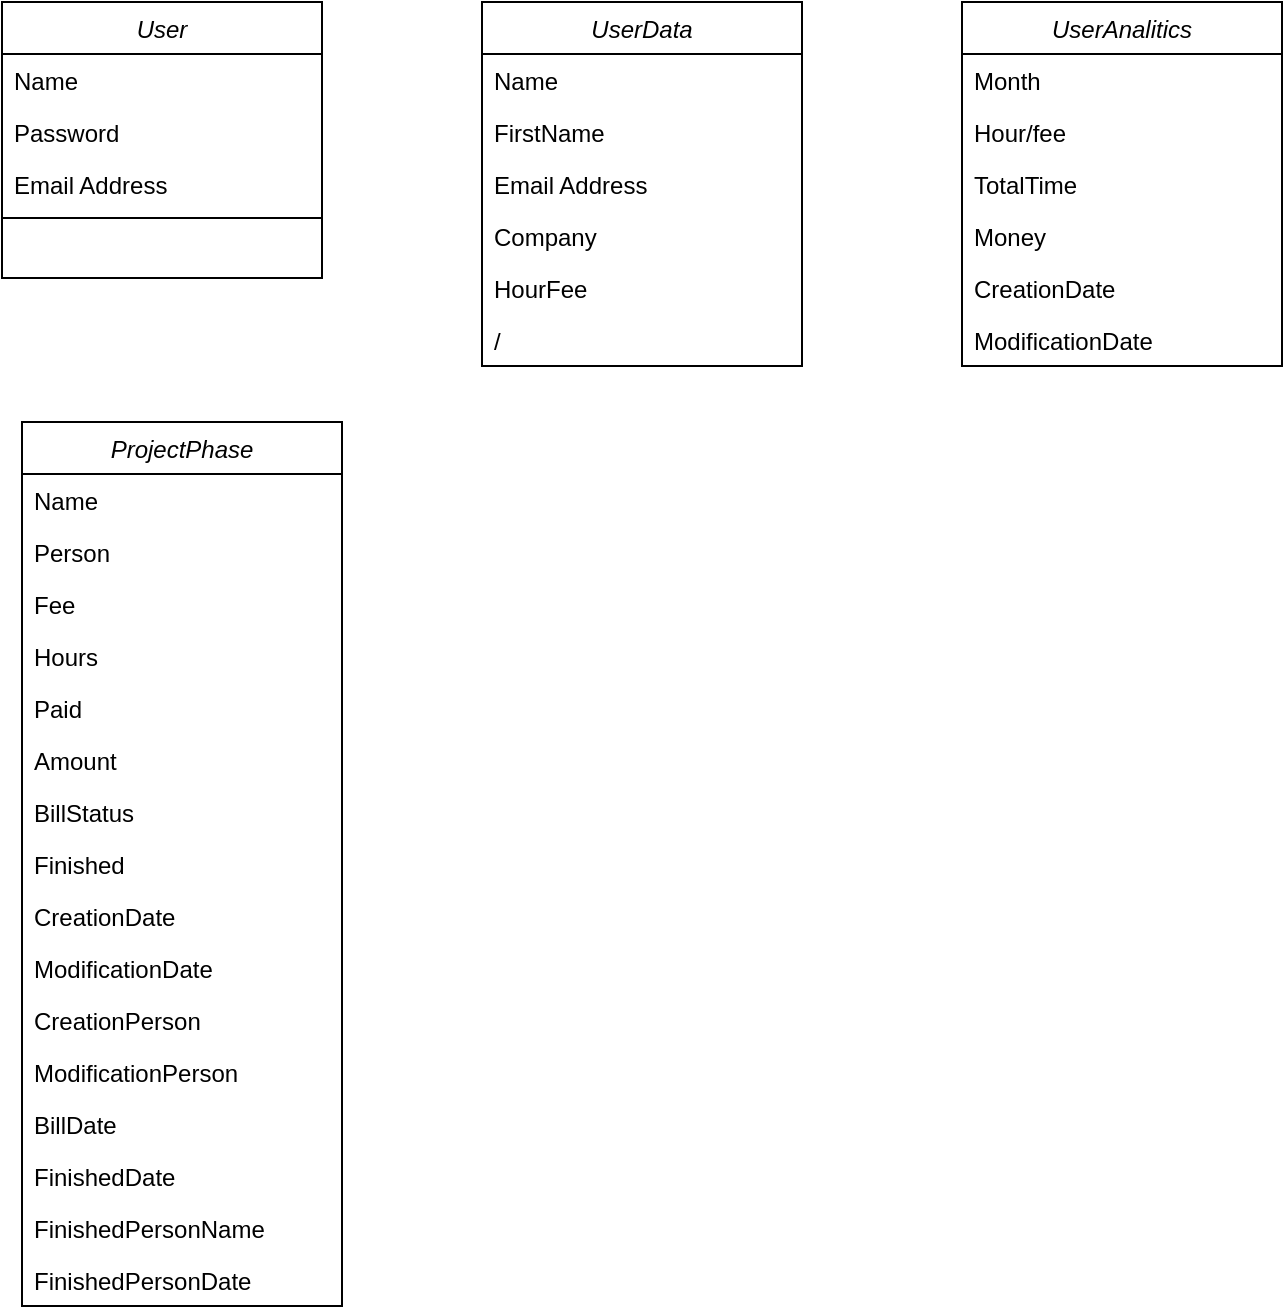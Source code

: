 <mxfile version="16.2.4" type="github">
  <diagram id="C5RBs43oDa-KdzZeNtuy" name="Page-1">
    <mxGraphModel dx="2062" dy="766" grid="1" gridSize="10" guides="1" tooltips="1" connect="1" arrows="1" fold="1" page="1" pageScale="1" pageWidth="827" pageHeight="1169" math="0" shadow="0">
      <root>
        <mxCell id="WIyWlLk6GJQsqaUBKTNV-0" />
        <mxCell id="WIyWlLk6GJQsqaUBKTNV-1" parent="WIyWlLk6GJQsqaUBKTNV-0" />
        <mxCell id="zkfFHV4jXpPFQw0GAbJ--0" value="User" style="swimlane;fontStyle=2;align=center;verticalAlign=top;childLayout=stackLayout;horizontal=1;startSize=26;horizontalStack=0;resizeParent=1;resizeLast=0;collapsible=1;marginBottom=0;rounded=0;shadow=0;strokeWidth=1;" parent="WIyWlLk6GJQsqaUBKTNV-1" vertex="1">
          <mxGeometry x="60" y="40" width="160" height="138" as="geometry">
            <mxRectangle x="230" y="140" width="160" height="26" as="alternateBounds" />
          </mxGeometry>
        </mxCell>
        <mxCell id="zkfFHV4jXpPFQw0GAbJ--1" value="Name" style="text;align=left;verticalAlign=top;spacingLeft=4;spacingRight=4;overflow=hidden;rotatable=0;points=[[0,0.5],[1,0.5]];portConstraint=eastwest;" parent="zkfFHV4jXpPFQw0GAbJ--0" vertex="1">
          <mxGeometry y="26" width="160" height="26" as="geometry" />
        </mxCell>
        <mxCell id="zkfFHV4jXpPFQw0GAbJ--2" value="Password" style="text;align=left;verticalAlign=top;spacingLeft=4;spacingRight=4;overflow=hidden;rotatable=0;points=[[0,0.5],[1,0.5]];portConstraint=eastwest;rounded=0;shadow=0;html=0;" parent="zkfFHV4jXpPFQw0GAbJ--0" vertex="1">
          <mxGeometry y="52" width="160" height="26" as="geometry" />
        </mxCell>
        <mxCell id="zkfFHV4jXpPFQw0GAbJ--3" value="Email Address" style="text;align=left;verticalAlign=top;spacingLeft=4;spacingRight=4;overflow=hidden;rotatable=0;points=[[0,0.5],[1,0.5]];portConstraint=eastwest;rounded=0;shadow=0;html=0;" parent="zkfFHV4jXpPFQw0GAbJ--0" vertex="1">
          <mxGeometry y="78" width="160" height="26" as="geometry" />
        </mxCell>
        <mxCell id="zkfFHV4jXpPFQw0GAbJ--4" value="" style="line;html=1;strokeWidth=1;align=left;verticalAlign=middle;spacingTop=-1;spacingLeft=3;spacingRight=3;rotatable=0;labelPosition=right;points=[];portConstraint=eastwest;" parent="zkfFHV4jXpPFQw0GAbJ--0" vertex="1">
          <mxGeometry y="104" width="160" height="8" as="geometry" />
        </mxCell>
        <mxCell id="6mXUQ5loTrbP20iOsthD-0" value="UserData" style="swimlane;fontStyle=2;align=center;verticalAlign=top;childLayout=stackLayout;horizontal=1;startSize=26;horizontalStack=0;resizeParent=1;resizeLast=0;collapsible=1;marginBottom=0;rounded=0;shadow=0;strokeWidth=1;" vertex="1" parent="WIyWlLk6GJQsqaUBKTNV-1">
          <mxGeometry x="300" y="40" width="160" height="182" as="geometry">
            <mxRectangle x="230" y="140" width="160" height="26" as="alternateBounds" />
          </mxGeometry>
        </mxCell>
        <mxCell id="6mXUQ5loTrbP20iOsthD-1" value="Name" style="text;align=left;verticalAlign=top;spacingLeft=4;spacingRight=4;overflow=hidden;rotatable=0;points=[[0,0.5],[1,0.5]];portConstraint=eastwest;" vertex="1" parent="6mXUQ5loTrbP20iOsthD-0">
          <mxGeometry y="26" width="160" height="26" as="geometry" />
        </mxCell>
        <mxCell id="6mXUQ5loTrbP20iOsthD-3" value="FirstName" style="text;align=left;verticalAlign=top;spacingLeft=4;spacingRight=4;overflow=hidden;rotatable=0;points=[[0,0.5],[1,0.5]];portConstraint=eastwest;rounded=0;shadow=0;html=0;" vertex="1" parent="6mXUQ5loTrbP20iOsthD-0">
          <mxGeometry y="52" width="160" height="26" as="geometry" />
        </mxCell>
        <mxCell id="6mXUQ5loTrbP20iOsthD-10" value="Email Address" style="text;align=left;verticalAlign=top;spacingLeft=4;spacingRight=4;overflow=hidden;rotatable=0;points=[[0,0.5],[1,0.5]];portConstraint=eastwest;rounded=0;shadow=0;html=0;" vertex="1" parent="6mXUQ5loTrbP20iOsthD-0">
          <mxGeometry y="78" width="160" height="26" as="geometry" />
        </mxCell>
        <mxCell id="6mXUQ5loTrbP20iOsthD-11" value="Company" style="text;align=left;verticalAlign=top;spacingLeft=4;spacingRight=4;overflow=hidden;rotatable=0;points=[[0,0.5],[1,0.5]];portConstraint=eastwest;rounded=0;shadow=0;html=0;" vertex="1" parent="6mXUQ5loTrbP20iOsthD-0">
          <mxGeometry y="104" width="160" height="26" as="geometry" />
        </mxCell>
        <mxCell id="6mXUQ5loTrbP20iOsthD-12" value="HourFee" style="text;align=left;verticalAlign=top;spacingLeft=4;spacingRight=4;overflow=hidden;rotatable=0;points=[[0,0.5],[1,0.5]];portConstraint=eastwest;rounded=0;shadow=0;html=0;" vertex="1" parent="6mXUQ5loTrbP20iOsthD-0">
          <mxGeometry y="130" width="160" height="26" as="geometry" />
        </mxCell>
        <mxCell id="6mXUQ5loTrbP20iOsthD-13" value="/" style="text;align=left;verticalAlign=top;spacingLeft=4;spacingRight=4;overflow=hidden;rotatable=0;points=[[0,0.5],[1,0.5]];portConstraint=eastwest;rounded=0;shadow=0;html=0;" vertex="1" parent="6mXUQ5loTrbP20iOsthD-0">
          <mxGeometry y="156" width="160" height="26" as="geometry" />
        </mxCell>
        <mxCell id="6mXUQ5loTrbP20iOsthD-14" value="UserAnalitics" style="swimlane;fontStyle=2;align=center;verticalAlign=top;childLayout=stackLayout;horizontal=1;startSize=26;horizontalStack=0;resizeParent=1;resizeLast=0;collapsible=1;marginBottom=0;rounded=0;shadow=0;strokeWidth=1;" vertex="1" parent="WIyWlLk6GJQsqaUBKTNV-1">
          <mxGeometry x="540" y="40" width="160" height="182" as="geometry">
            <mxRectangle x="230" y="140" width="160" height="26" as="alternateBounds" />
          </mxGeometry>
        </mxCell>
        <mxCell id="6mXUQ5loTrbP20iOsthD-15" value="Month" style="text;align=left;verticalAlign=top;spacingLeft=4;spacingRight=4;overflow=hidden;rotatable=0;points=[[0,0.5],[1,0.5]];portConstraint=eastwest;" vertex="1" parent="6mXUQ5loTrbP20iOsthD-14">
          <mxGeometry y="26" width="160" height="26" as="geometry" />
        </mxCell>
        <mxCell id="6mXUQ5loTrbP20iOsthD-16" value="Hour/fee" style="text;align=left;verticalAlign=top;spacingLeft=4;spacingRight=4;overflow=hidden;rotatable=0;points=[[0,0.5],[1,0.5]];portConstraint=eastwest;rounded=0;shadow=0;html=0;" vertex="1" parent="6mXUQ5loTrbP20iOsthD-14">
          <mxGeometry y="52" width="160" height="26" as="geometry" />
        </mxCell>
        <mxCell id="6mXUQ5loTrbP20iOsthD-17" value="TotalTime" style="text;align=left;verticalAlign=top;spacingLeft=4;spacingRight=4;overflow=hidden;rotatable=0;points=[[0,0.5],[1,0.5]];portConstraint=eastwest;rounded=0;shadow=0;html=0;" vertex="1" parent="6mXUQ5loTrbP20iOsthD-14">
          <mxGeometry y="78" width="160" height="26" as="geometry" />
        </mxCell>
        <mxCell id="6mXUQ5loTrbP20iOsthD-18" value="Money" style="text;align=left;verticalAlign=top;spacingLeft=4;spacingRight=4;overflow=hidden;rotatable=0;points=[[0,0.5],[1,0.5]];portConstraint=eastwest;rounded=0;shadow=0;html=0;" vertex="1" parent="6mXUQ5loTrbP20iOsthD-14">
          <mxGeometry y="104" width="160" height="26" as="geometry" />
        </mxCell>
        <mxCell id="6mXUQ5loTrbP20iOsthD-19" value="CreationDate" style="text;align=left;verticalAlign=top;spacingLeft=4;spacingRight=4;overflow=hidden;rotatable=0;points=[[0,0.5],[1,0.5]];portConstraint=eastwest;rounded=0;shadow=0;html=0;" vertex="1" parent="6mXUQ5loTrbP20iOsthD-14">
          <mxGeometry y="130" width="160" height="26" as="geometry" />
        </mxCell>
        <mxCell id="6mXUQ5loTrbP20iOsthD-20" value="ModificationDate" style="text;align=left;verticalAlign=top;spacingLeft=4;spacingRight=4;overflow=hidden;rotatable=0;points=[[0,0.5],[1,0.5]];portConstraint=eastwest;rounded=0;shadow=0;html=0;" vertex="1" parent="6mXUQ5loTrbP20iOsthD-14">
          <mxGeometry y="156" width="160" height="26" as="geometry" />
        </mxCell>
        <mxCell id="6mXUQ5loTrbP20iOsthD-84" value="ProjectPhase" style="swimlane;fontStyle=2;align=center;verticalAlign=top;childLayout=stackLayout;horizontal=1;startSize=26;horizontalStack=0;resizeParent=1;resizeLast=0;collapsible=1;marginBottom=0;rounded=0;shadow=0;strokeWidth=1;" vertex="1" parent="WIyWlLk6GJQsqaUBKTNV-1">
          <mxGeometry x="70" y="250" width="160" height="442" as="geometry">
            <mxRectangle x="230" y="140" width="160" height="26" as="alternateBounds" />
          </mxGeometry>
        </mxCell>
        <mxCell id="6mXUQ5loTrbP20iOsthD-85" value="Name" style="text;align=left;verticalAlign=top;spacingLeft=4;spacingRight=4;overflow=hidden;rotatable=0;points=[[0,0.5],[1,0.5]];portConstraint=eastwest;" vertex="1" parent="6mXUQ5loTrbP20iOsthD-84">
          <mxGeometry y="26" width="160" height="26" as="geometry" />
        </mxCell>
        <mxCell id="6mXUQ5loTrbP20iOsthD-86" value="Person" style="text;align=left;verticalAlign=top;spacingLeft=4;spacingRight=4;overflow=hidden;rotatable=0;points=[[0,0.5],[1,0.5]];portConstraint=eastwest;rounded=0;shadow=0;html=0;" vertex="1" parent="6mXUQ5loTrbP20iOsthD-84">
          <mxGeometry y="52" width="160" height="26" as="geometry" />
        </mxCell>
        <mxCell id="6mXUQ5loTrbP20iOsthD-87" value="Fee" style="text;align=left;verticalAlign=top;spacingLeft=4;spacingRight=4;overflow=hidden;rotatable=0;points=[[0,0.5],[1,0.5]];portConstraint=eastwest;rounded=0;shadow=0;html=0;" vertex="1" parent="6mXUQ5loTrbP20iOsthD-84">
          <mxGeometry y="78" width="160" height="26" as="geometry" />
        </mxCell>
        <mxCell id="6mXUQ5loTrbP20iOsthD-88" value="Hours" style="text;align=left;verticalAlign=top;spacingLeft=4;spacingRight=4;overflow=hidden;rotatable=0;points=[[0,0.5],[1,0.5]];portConstraint=eastwest;rounded=0;shadow=0;html=0;" vertex="1" parent="6mXUQ5loTrbP20iOsthD-84">
          <mxGeometry y="104" width="160" height="26" as="geometry" />
        </mxCell>
        <mxCell id="6mXUQ5loTrbP20iOsthD-89" value="Paid" style="text;align=left;verticalAlign=top;spacingLeft=4;spacingRight=4;overflow=hidden;rotatable=0;points=[[0,0.5],[1,0.5]];portConstraint=eastwest;rounded=0;shadow=0;html=0;" vertex="1" parent="6mXUQ5loTrbP20iOsthD-84">
          <mxGeometry y="130" width="160" height="26" as="geometry" />
        </mxCell>
        <mxCell id="6mXUQ5loTrbP20iOsthD-90" value="Amount" style="text;align=left;verticalAlign=top;spacingLeft=4;spacingRight=4;overflow=hidden;rotatable=0;points=[[0,0.5],[1,0.5]];portConstraint=eastwest;rounded=0;shadow=0;html=0;" vertex="1" parent="6mXUQ5loTrbP20iOsthD-84">
          <mxGeometry y="156" width="160" height="26" as="geometry" />
        </mxCell>
        <mxCell id="6mXUQ5loTrbP20iOsthD-91" value="BillStatus" style="text;align=left;verticalAlign=top;spacingLeft=4;spacingRight=4;overflow=hidden;rotatable=0;points=[[0,0.5],[1,0.5]];portConstraint=eastwest;rounded=0;shadow=0;html=0;" vertex="1" parent="6mXUQ5loTrbP20iOsthD-84">
          <mxGeometry y="182" width="160" height="26" as="geometry" />
        </mxCell>
        <mxCell id="6mXUQ5loTrbP20iOsthD-92" value="Finished" style="text;align=left;verticalAlign=top;spacingLeft=4;spacingRight=4;overflow=hidden;rotatable=0;points=[[0,0.5],[1,0.5]];portConstraint=eastwest;rounded=0;shadow=0;html=0;" vertex="1" parent="6mXUQ5loTrbP20iOsthD-84">
          <mxGeometry y="208" width="160" height="26" as="geometry" />
        </mxCell>
        <mxCell id="6mXUQ5loTrbP20iOsthD-93" value="CreationDate" style="text;align=left;verticalAlign=top;spacingLeft=4;spacingRight=4;overflow=hidden;rotatable=0;points=[[0,0.5],[1,0.5]];portConstraint=eastwest;rounded=0;shadow=0;html=0;" vertex="1" parent="6mXUQ5loTrbP20iOsthD-84">
          <mxGeometry y="234" width="160" height="26" as="geometry" />
        </mxCell>
        <mxCell id="6mXUQ5loTrbP20iOsthD-94" value="ModificationDate" style="text;align=left;verticalAlign=top;spacingLeft=4;spacingRight=4;overflow=hidden;rotatable=0;points=[[0,0.5],[1,0.5]];portConstraint=eastwest;rounded=0;shadow=0;html=0;" vertex="1" parent="6mXUQ5loTrbP20iOsthD-84">
          <mxGeometry y="260" width="160" height="26" as="geometry" />
        </mxCell>
        <mxCell id="6mXUQ5loTrbP20iOsthD-95" value="CreationPerson" style="text;align=left;verticalAlign=top;spacingLeft=4;spacingRight=4;overflow=hidden;rotatable=0;points=[[0,0.5],[1,0.5]];portConstraint=eastwest;rounded=0;shadow=0;html=0;" vertex="1" parent="6mXUQ5loTrbP20iOsthD-84">
          <mxGeometry y="286" width="160" height="26" as="geometry" />
        </mxCell>
        <mxCell id="6mXUQ5loTrbP20iOsthD-96" value="ModificationPerson" style="text;align=left;verticalAlign=top;spacingLeft=4;spacingRight=4;overflow=hidden;rotatable=0;points=[[0,0.5],[1,0.5]];portConstraint=eastwest;rounded=0;shadow=0;html=0;" vertex="1" parent="6mXUQ5loTrbP20iOsthD-84">
          <mxGeometry y="312" width="160" height="26" as="geometry" />
        </mxCell>
        <mxCell id="6mXUQ5loTrbP20iOsthD-97" value="BillDate" style="text;align=left;verticalAlign=top;spacingLeft=4;spacingRight=4;overflow=hidden;rotatable=0;points=[[0,0.5],[1,0.5]];portConstraint=eastwest;rounded=0;shadow=0;html=0;" vertex="1" parent="6mXUQ5loTrbP20iOsthD-84">
          <mxGeometry y="338" width="160" height="26" as="geometry" />
        </mxCell>
        <mxCell id="6mXUQ5loTrbP20iOsthD-98" value="FinishedDate" style="text;align=left;verticalAlign=top;spacingLeft=4;spacingRight=4;overflow=hidden;rotatable=0;points=[[0,0.5],[1,0.5]];portConstraint=eastwest;rounded=0;shadow=0;html=0;" vertex="1" parent="6mXUQ5loTrbP20iOsthD-84">
          <mxGeometry y="364" width="160" height="26" as="geometry" />
        </mxCell>
        <mxCell id="6mXUQ5loTrbP20iOsthD-99" value="FinishedPersonName" style="text;align=left;verticalAlign=top;spacingLeft=4;spacingRight=4;overflow=hidden;rotatable=0;points=[[0,0.5],[1,0.5]];portConstraint=eastwest;rounded=0;shadow=0;html=0;" vertex="1" parent="6mXUQ5loTrbP20iOsthD-84">
          <mxGeometry y="390" width="160" height="26" as="geometry" />
        </mxCell>
        <mxCell id="6mXUQ5loTrbP20iOsthD-100" value="FinishedPersonDate" style="text;align=left;verticalAlign=top;spacingLeft=4;spacingRight=4;overflow=hidden;rotatable=0;points=[[0,0.5],[1,0.5]];portConstraint=eastwest;rounded=0;shadow=0;html=0;" vertex="1" parent="6mXUQ5loTrbP20iOsthD-84">
          <mxGeometry y="416" width="160" height="26" as="geometry" />
        </mxCell>
      </root>
    </mxGraphModel>
  </diagram>
</mxfile>
